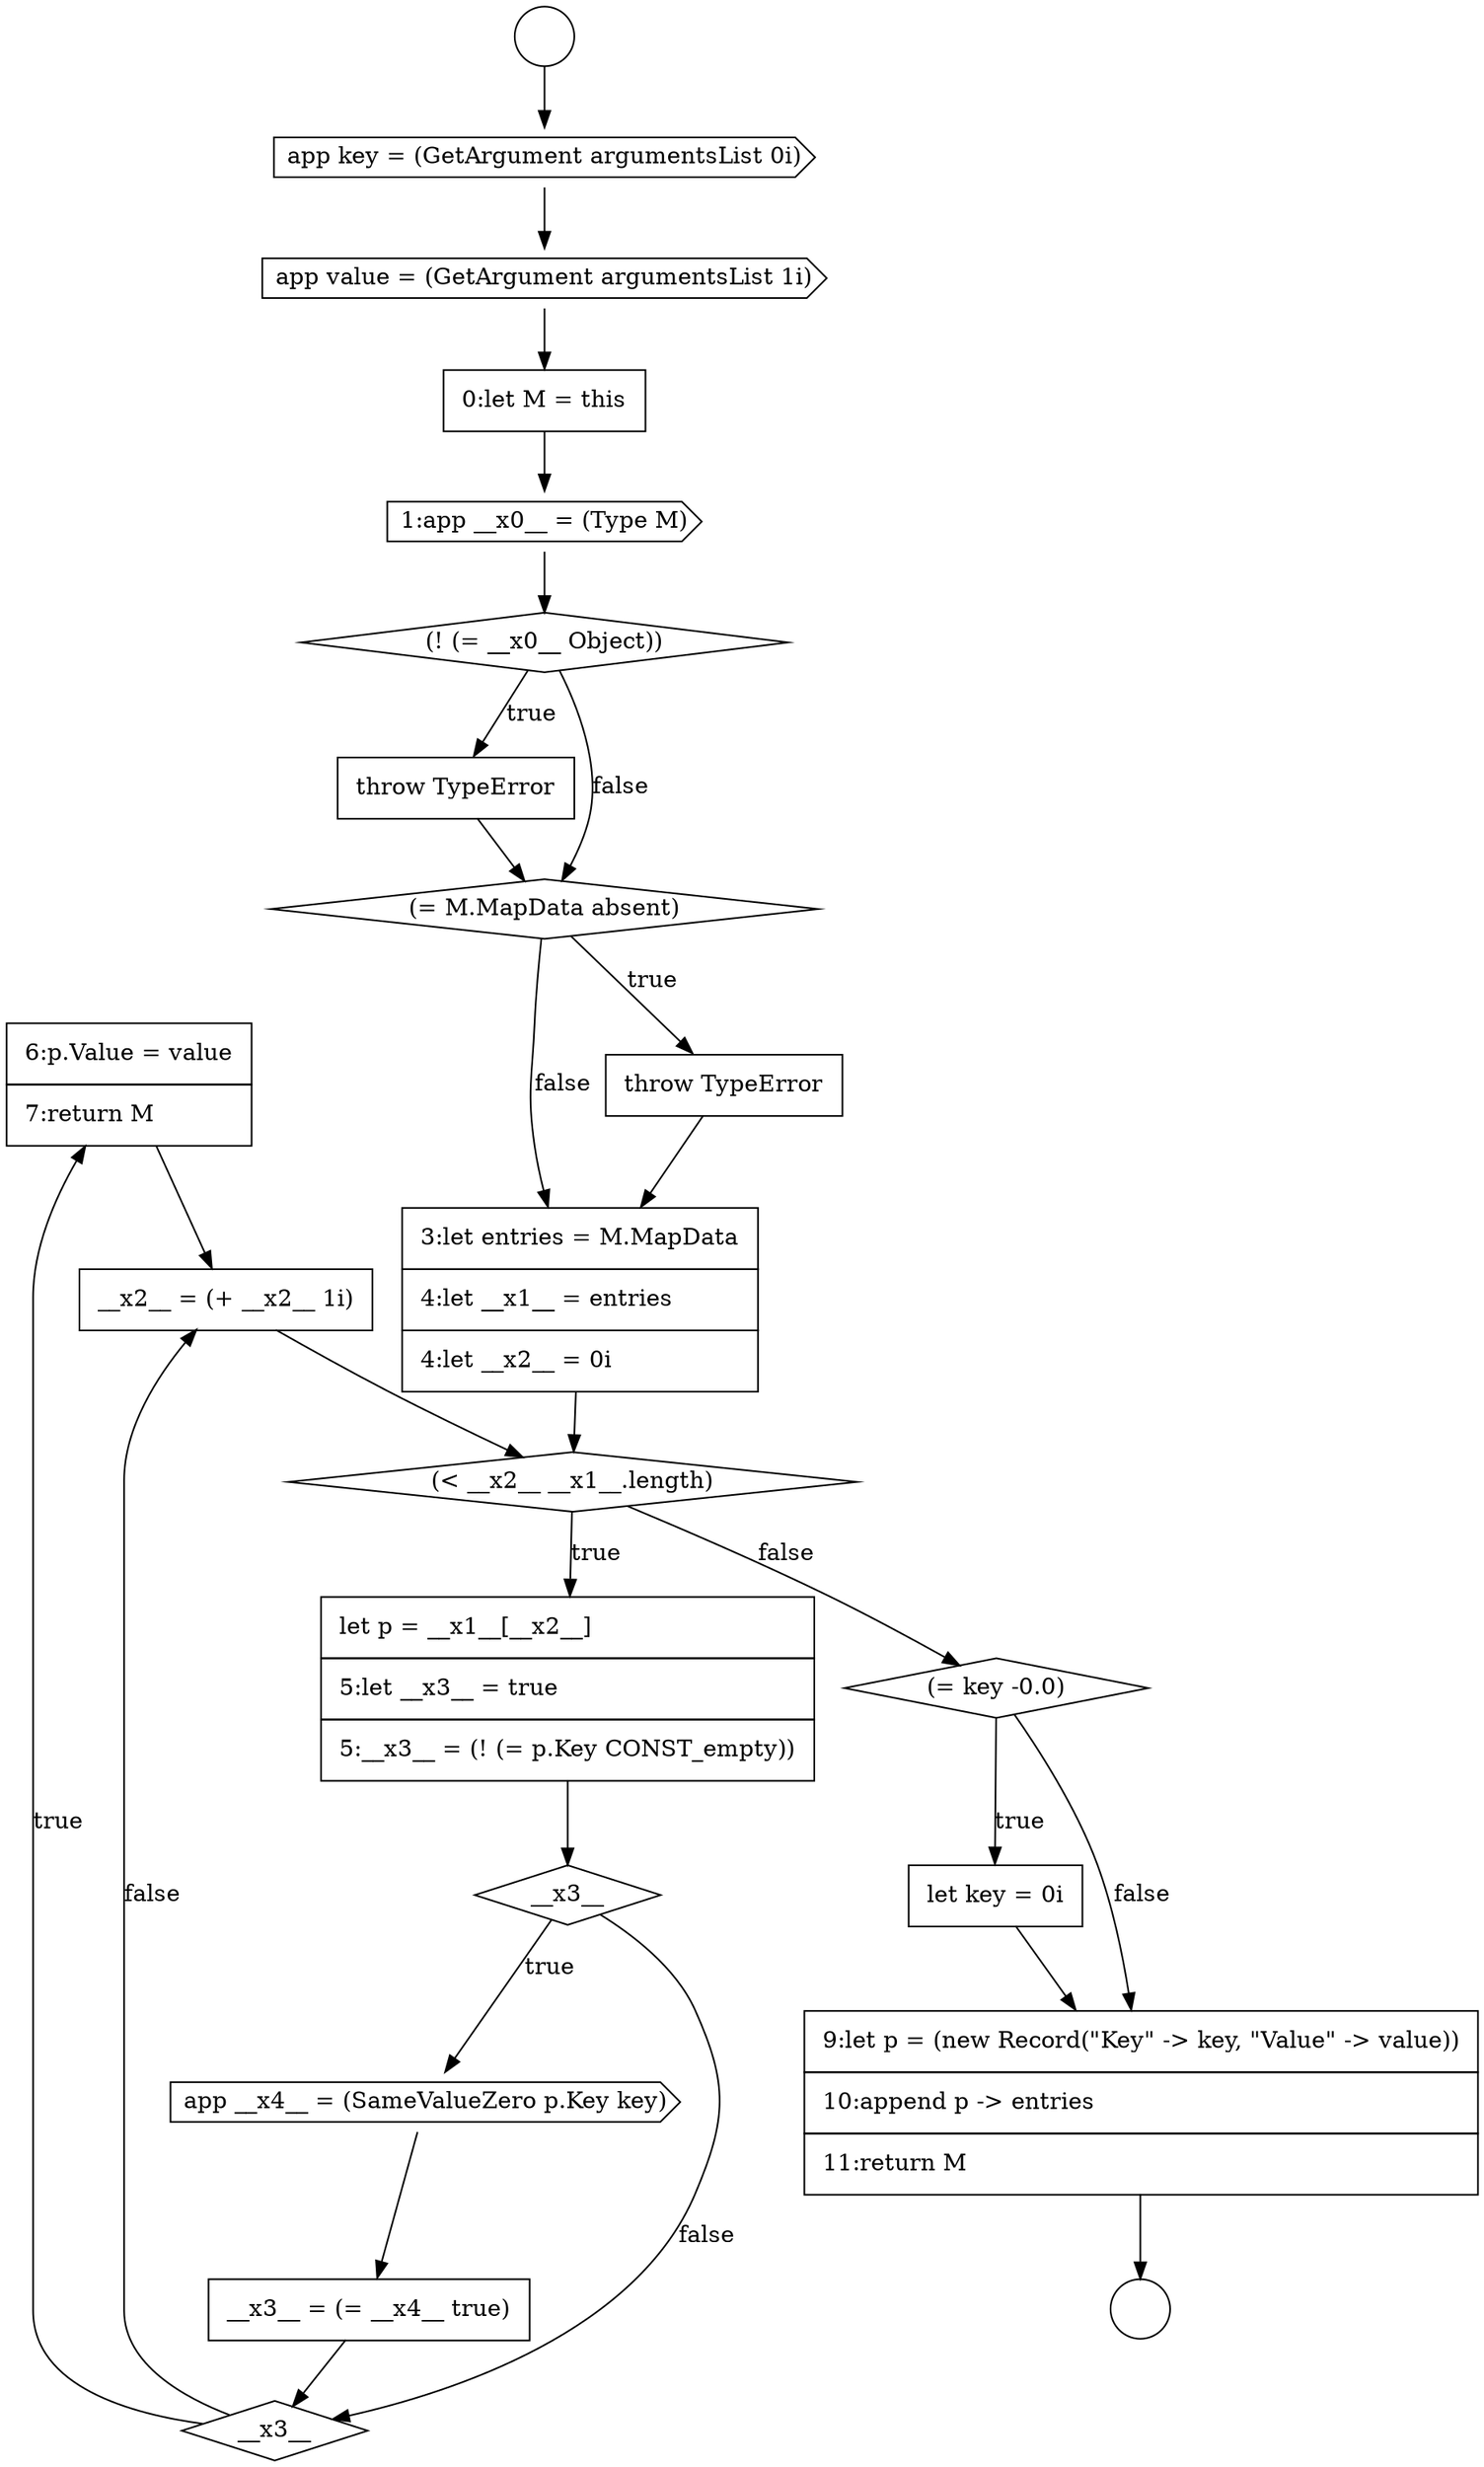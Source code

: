 digraph {
  node15202 [shape=none, margin=0, label=<<font color="black">
    <table border="0" cellborder="1" cellspacing="0" cellpadding="10">
      <tr><td align="left">6:p.Value = value</td></tr>
      <tr><td align="left">7:return M</td></tr>
    </table>
  </font>> color="black" fillcolor="white" style=filled]
  node15206 [shape=none, margin=0, label=<<font color="black">
    <table border="0" cellborder="1" cellspacing="0" cellpadding="10">
      <tr><td align="left">9:let p = (new Record(&quot;Key&quot; -&gt; key, &quot;Value&quot; -&gt; value))</td></tr>
      <tr><td align="left">10:append p -&gt; entries</td></tr>
      <tr><td align="left">11:return M</td></tr>
    </table>
  </font>> color="black" fillcolor="white" style=filled]
  node15200 [shape=none, margin=0, label=<<font color="black">
    <table border="0" cellborder="1" cellspacing="0" cellpadding="10">
      <tr><td align="left">__x3__ = (= __x4__ true)</td></tr>
    </table>
  </font>> color="black" fillcolor="white" style=filled]
  node15195 [shape=none, margin=0, label=<<font color="black">
    <table border="0" cellborder="1" cellspacing="0" cellpadding="10">
      <tr><td align="left">3:let entries = M.MapData</td></tr>
      <tr><td align="left">4:let __x1__ = entries</td></tr>
      <tr><td align="left">4:let __x2__ = 0i</td></tr>
    </table>
  </font>> color="black" fillcolor="white" style=filled]
  node15205 [shape=none, margin=0, label=<<font color="black">
    <table border="0" cellborder="1" cellspacing="0" cellpadding="10">
      <tr><td align="left">let key = 0i</td></tr>
    </table>
  </font>> color="black" fillcolor="white" style=filled]
  node15192 [shape=none, margin=0, label=<<font color="black">
    <table border="0" cellborder="1" cellspacing="0" cellpadding="10">
      <tr><td align="left">throw TypeError</td></tr>
    </table>
  </font>> color="black" fillcolor="white" style=filled]
  node15188 [shape=cds, label=<<font color="black">app value = (GetArgument argumentsList 1i)</font>> color="black" fillcolor="white" style=filled]
  node15191 [shape=diamond, label=<<font color="black">(! (= __x0__ Object))</font>> color="black" fillcolor="white" style=filled]
  node15187 [shape=cds, label=<<font color="black">app key = (GetArgument argumentsList 0i)</font>> color="black" fillcolor="white" style=filled]
  node15190 [shape=cds, label=<<font color="black">1:app __x0__ = (Type M)</font>> color="black" fillcolor="white" style=filled]
  node15185 [shape=circle label=" " color="black" fillcolor="white" style=filled]
  node15193 [shape=diamond, label=<<font color="black">(= M.MapData absent)</font>> color="black" fillcolor="white" style=filled]
  node15199 [shape=cds, label=<<font color="black">app __x4__ = (SameValueZero p.Key key)</font>> color="black" fillcolor="white" style=filled]
  node15186 [shape=circle label=" " color="black" fillcolor="white" style=filled]
  node15197 [shape=none, margin=0, label=<<font color="black">
    <table border="0" cellborder="1" cellspacing="0" cellpadding="10">
      <tr><td align="left">let p = __x1__[__x2__]</td></tr>
      <tr><td align="left">5:let __x3__ = true</td></tr>
      <tr><td align="left">5:__x3__ = (! (= p.Key CONST_empty))</td></tr>
    </table>
  </font>> color="black" fillcolor="white" style=filled]
  node15194 [shape=none, margin=0, label=<<font color="black">
    <table border="0" cellborder="1" cellspacing="0" cellpadding="10">
      <tr><td align="left">throw TypeError</td></tr>
    </table>
  </font>> color="black" fillcolor="white" style=filled]
  node15189 [shape=none, margin=0, label=<<font color="black">
    <table border="0" cellborder="1" cellspacing="0" cellpadding="10">
      <tr><td align="left">0:let M = this</td></tr>
    </table>
  </font>> color="black" fillcolor="white" style=filled]
  node15201 [shape=diamond, label=<<font color="black">__x3__</font>> color="black" fillcolor="white" style=filled]
  node15196 [shape=diamond, label=<<font color="black">(&lt; __x2__ __x1__.length)</font>> color="black" fillcolor="white" style=filled]
  node15203 [shape=none, margin=0, label=<<font color="black">
    <table border="0" cellborder="1" cellspacing="0" cellpadding="10">
      <tr><td align="left">__x2__ = (+ __x2__ 1i)</td></tr>
    </table>
  </font>> color="black" fillcolor="white" style=filled]
  node15198 [shape=diamond, label=<<font color="black">__x3__</font>> color="black" fillcolor="white" style=filled]
  node15204 [shape=diamond, label=<<font color="black">(= key -0.0)</font>> color="black" fillcolor="white" style=filled]
  node15205 -> node15206 [ color="black"]
  node15192 -> node15193 [ color="black"]
  node15203 -> node15196 [ color="black"]
  node15194 -> node15195 [ color="black"]
  node15190 -> node15191 [ color="black"]
  node15197 -> node15198 [ color="black"]
  node15206 -> node15186 [ color="black"]
  node15187 -> node15188 [ color="black"]
  node15198 -> node15199 [label=<<font color="black">true</font>> color="black"]
  node15198 -> node15201 [label=<<font color="black">false</font>> color="black"]
  node15191 -> node15192 [label=<<font color="black">true</font>> color="black"]
  node15191 -> node15193 [label=<<font color="black">false</font>> color="black"]
  node15202 -> node15203 [ color="black"]
  node15204 -> node15205 [label=<<font color="black">true</font>> color="black"]
  node15204 -> node15206 [label=<<font color="black">false</font>> color="black"]
  node15189 -> node15190 [ color="black"]
  node15185 -> node15187 [ color="black"]
  node15188 -> node15189 [ color="black"]
  node15201 -> node15202 [label=<<font color="black">true</font>> color="black"]
  node15201 -> node15203 [label=<<font color="black">false</font>> color="black"]
  node15196 -> node15197 [label=<<font color="black">true</font>> color="black"]
  node15196 -> node15204 [label=<<font color="black">false</font>> color="black"]
  node15200 -> node15201 [ color="black"]
  node15199 -> node15200 [ color="black"]
  node15193 -> node15194 [label=<<font color="black">true</font>> color="black"]
  node15193 -> node15195 [label=<<font color="black">false</font>> color="black"]
  node15195 -> node15196 [ color="black"]
}
